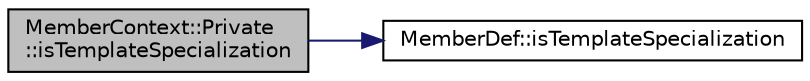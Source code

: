 digraph "MemberContext::Private::isTemplateSpecialization"
{
 // LATEX_PDF_SIZE
  edge [fontname="Helvetica",fontsize="10",labelfontname="Helvetica",labelfontsize="10"];
  node [fontname="Helvetica",fontsize="10",shape=record];
  rankdir="LR";
  Node1 [label="MemberContext::Private\l::isTemplateSpecialization",height=0.2,width=0.4,color="black", fillcolor="grey75", style="filled", fontcolor="black",tooltip=" "];
  Node1 -> Node2 [color="midnightblue",fontsize="10",style="solid",fontname="Helvetica"];
  Node2 [label="MemberDef::isTemplateSpecialization",height=0.2,width=0.4,color="black", fillcolor="white", style="filled",URL="$classMemberDef.html#a784f1e1160f33e552720b3e90638811c",tooltip=" "];
}
